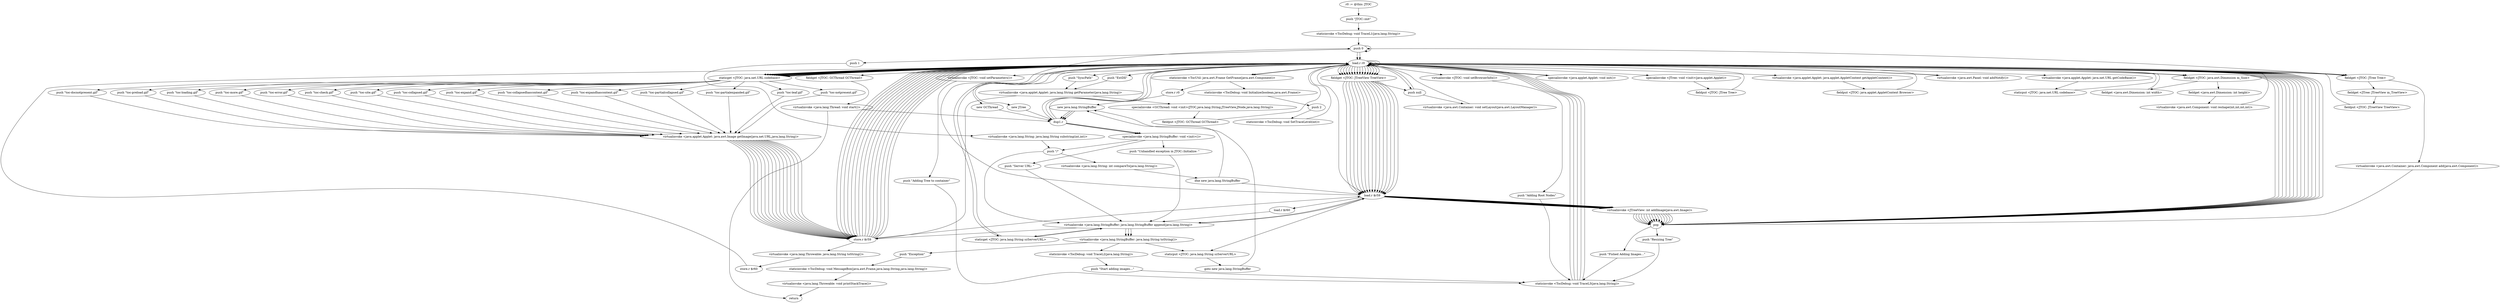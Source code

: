 digraph "" {
    "r0 := @this: JTOC"
    "push \"JTOC::init\""
    "r0 := @this: JTOC"->"push \"JTOC::init\"";
    "staticinvoke <TocDebug: void TraceL1(java.lang.String)>"
    "push \"JTOC::init\""->"staticinvoke <TocDebug: void TraceL1(java.lang.String)>";
    "push 0"
    "staticinvoke <TocDebug: void TraceL1(java.lang.String)>"->"push 0";
    "load.r r0"
    "push 0"->"load.r r0";
    "staticinvoke <TocUtil: java.awt.Frame GetFrame(java.awt.Component)>"
    "load.r r0"->"staticinvoke <TocUtil: java.awt.Frame GetFrame(java.awt.Component)>";
    "staticinvoke <TocDebug: void Initialize(boolean,java.awt.Frame)>"
    "staticinvoke <TocUtil: java.awt.Frame GetFrame(java.awt.Component)>"->"staticinvoke <TocDebug: void Initialize(boolean,java.awt.Frame)>";
    "push 2"
    "staticinvoke <TocDebug: void Initialize(boolean,java.awt.Frame)>"->"push 2";
    "staticinvoke <TocDebug: void SetTraceLevel(int)>"
    "push 2"->"staticinvoke <TocDebug: void SetTraceLevel(int)>";
    "staticinvoke <TocDebug: void SetTraceLevel(int)>"->"load.r r0";
    "specialinvoke <java.applet.Applet: void init()>"
    "load.r r0"->"specialinvoke <java.applet.Applet: void init()>";
    "specialinvoke <java.applet.Applet: void init()>"->"load.r r0";
    "new JTree"
    "load.r r0"->"new JTree";
    "dup1.r"
    "new JTree"->"dup1.r";
    "dup1.r"->"load.r r0";
    "specialinvoke <JTree: void <init>(java.applet.Applet)>"
    "load.r r0"->"specialinvoke <JTree: void <init>(java.applet.Applet)>";
    "fieldput <JTOC: JTree Tree>"
    "specialinvoke <JTree: void <init>(java.applet.Applet)>"->"fieldput <JTOC: JTree Tree>";
    "fieldput <JTOC: JTree Tree>"->"load.r r0";
    "load.r r0"->"load.r r0";
    "fieldget <JTOC: JTree Tree>"
    "load.r r0"->"fieldget <JTOC: JTree Tree>";
    "fieldget <JTree: JTreeView m_TreeView>"
    "fieldget <JTOC: JTree Tree>"->"fieldget <JTree: JTreeView m_TreeView>";
    "fieldput <JTOC: JTreeView TreeView>"
    "fieldget <JTree: JTreeView m_TreeView>"->"fieldput <JTOC: JTreeView TreeView>";
    "fieldput <JTOC: JTreeView TreeView>"->"load.r r0";
    "load.r r0"->"load.r r0";
    "virtualinvoke <java.applet.Applet: java.applet.AppletContext getAppletContext()>"
    "load.r r0"->"virtualinvoke <java.applet.Applet: java.applet.AppletContext getAppletContext()>";
    "fieldput <JTOC: java.applet.AppletContext Browser>"
    "virtualinvoke <java.applet.Applet: java.applet.AppletContext getAppletContext()>"->"fieldput <JTOC: java.applet.AppletContext Browser>";
    "fieldput <JTOC: java.applet.AppletContext Browser>"->"load.r r0";
    "push null"
    "load.r r0"->"push null";
    "virtualinvoke <java.awt.Container: void setLayout(java.awt.LayoutManager)>"
    "push null"->"virtualinvoke <java.awt.Container: void setLayout(java.awt.LayoutManager)>";
    "virtualinvoke <java.awt.Container: void setLayout(java.awt.LayoutManager)>"->"load.r r0";
    "virtualinvoke <java.awt.Panel: void addNotify()>"
    "load.r r0"->"virtualinvoke <java.awt.Panel: void addNotify()>";
    "virtualinvoke <java.awt.Panel: void addNotify()>"->"load.r r0";
    "virtualinvoke <java.applet.Applet: java.net.URL getCodeBase()>"
    "load.r r0"->"virtualinvoke <java.applet.Applet: java.net.URL getCodeBase()>";
    "staticput <JTOC: java.net.URL codebase>"
    "virtualinvoke <java.applet.Applet: java.net.URL getCodeBase()>"->"staticput <JTOC: java.net.URL codebase>";
    "staticput <JTOC: java.net.URL codebase>"->"load.r r0";
    "push \"ExtDll\""
    "load.r r0"->"push \"ExtDll\"";
    "virtualinvoke <java.applet.Applet: java.lang.String getParameter(java.lang.String)>"
    "push \"ExtDll\""->"virtualinvoke <java.applet.Applet: java.lang.String getParameter(java.lang.String)>";
    "store.r $r59"
    "virtualinvoke <java.applet.Applet: java.lang.String getParameter(java.lang.String)>"->"store.r $r59";
    "load.r $r59"
    "store.r $r59"->"load.r $r59";
    "load.r $r59"->"push 0";
    "push 1"
    "push 0"->"push 1";
    "virtualinvoke <java.lang.String: java.lang.String substring(int,int)>"
    "push 1"->"virtualinvoke <java.lang.String: java.lang.String substring(int,int)>";
    "push \"/\""
    "virtualinvoke <java.lang.String: java.lang.String substring(int,int)>"->"push \"/\"";
    "virtualinvoke <java.lang.String: int compareTo(java.lang.String)>"
    "push \"/\""->"virtualinvoke <java.lang.String: int compareTo(java.lang.String)>";
    "ifne new java.lang.StringBuffer"
    "virtualinvoke <java.lang.String: int compareTo(java.lang.String)>"->"ifne new java.lang.StringBuffer";
    "ifne new java.lang.StringBuffer"->"load.r $r59";
    "staticput <JTOC: java.lang.String szServerURL>"
    "load.r $r59"->"staticput <JTOC: java.lang.String szServerURL>";
    "goto new java.lang.StringBuffer"
    "staticput <JTOC: java.lang.String szServerURL>"->"goto new java.lang.StringBuffer";
    "new java.lang.StringBuffer"
    "goto new java.lang.StringBuffer"->"new java.lang.StringBuffer";
    "new java.lang.StringBuffer"->"dup1.r";
    "specialinvoke <java.lang.StringBuffer: void <init>()>"
    "dup1.r"->"specialinvoke <java.lang.StringBuffer: void <init>()>";
    "push \"Server URL: \""
    "specialinvoke <java.lang.StringBuffer: void <init>()>"->"push \"Server URL: \"";
    "virtualinvoke <java.lang.StringBuffer: java.lang.StringBuffer append(java.lang.String)>"
    "push \"Server URL: \""->"virtualinvoke <java.lang.StringBuffer: java.lang.StringBuffer append(java.lang.String)>";
    "staticget <JTOC: java.lang.String szServerURL>"
    "virtualinvoke <java.lang.StringBuffer: java.lang.StringBuffer append(java.lang.String)>"->"staticget <JTOC: java.lang.String szServerURL>";
    "staticget <JTOC: java.lang.String szServerURL>"->"virtualinvoke <java.lang.StringBuffer: java.lang.StringBuffer append(java.lang.String)>";
    "virtualinvoke <java.lang.StringBuffer: java.lang.String toString()>"
    "virtualinvoke <java.lang.StringBuffer: java.lang.StringBuffer append(java.lang.String)>"->"virtualinvoke <java.lang.StringBuffer: java.lang.String toString()>";
    "staticinvoke <TocDebug: void TraceL2(java.lang.String)>"
    "virtualinvoke <java.lang.StringBuffer: java.lang.String toString()>"->"staticinvoke <TocDebug: void TraceL2(java.lang.String)>";
    "push \"Start adding images...\""
    "staticinvoke <TocDebug: void TraceL2(java.lang.String)>"->"push \"Start adding images...\"";
    "staticinvoke <TocDebug: void TraceL3(java.lang.String)>"
    "push \"Start adding images...\""->"staticinvoke <TocDebug: void TraceL3(java.lang.String)>";
    "staticinvoke <TocDebug: void TraceL3(java.lang.String)>"->"load.r r0";
    "staticget <JTOC: java.net.URL codebase>"
    "load.r r0"->"staticget <JTOC: java.net.URL codebase>";
    "push \"toc-check.gif\""
    "staticget <JTOC: java.net.URL codebase>"->"push \"toc-check.gif\"";
    "virtualinvoke <java.applet.Applet: java.awt.Image getImage(java.net.URL,java.lang.String)>"
    "push \"toc-check.gif\""->"virtualinvoke <java.applet.Applet: java.awt.Image getImage(java.net.URL,java.lang.String)>";
    "virtualinvoke <java.applet.Applet: java.awt.Image getImage(java.net.URL,java.lang.String)>"->"store.r $r59";
    "store.r $r59"->"load.r r0";
    "fieldget <JTOC: JTreeView TreeView>"
    "load.r r0"->"fieldget <JTOC: JTreeView TreeView>";
    "fieldget <JTOC: JTreeView TreeView>"->"load.r $r59";
    "virtualinvoke <JTreeView: int addImage(java.awt.Image)>"
    "load.r $r59"->"virtualinvoke <JTreeView: int addImage(java.awt.Image)>";
    "pop"
    "virtualinvoke <JTreeView: int addImage(java.awt.Image)>"->"pop";
    "pop"->"load.r r0";
    "load.r r0"->"staticget <JTOC: java.net.URL codebase>";
    "push \"toc-site.gif\""
    "staticget <JTOC: java.net.URL codebase>"->"push \"toc-site.gif\"";
    "push \"toc-site.gif\""->"virtualinvoke <java.applet.Applet: java.awt.Image getImage(java.net.URL,java.lang.String)>";
    "virtualinvoke <java.applet.Applet: java.awt.Image getImage(java.net.URL,java.lang.String)>"->"store.r $r59";
    "store.r $r59"->"load.r r0";
    "load.r r0"->"fieldget <JTOC: JTreeView TreeView>";
    "fieldget <JTOC: JTreeView TreeView>"->"load.r $r59";
    "load.r $r59"->"virtualinvoke <JTreeView: int addImage(java.awt.Image)>";
    "virtualinvoke <JTreeView: int addImage(java.awt.Image)>"->"pop";
    "pop"->"load.r r0";
    "load.r r0"->"staticget <JTOC: java.net.URL codebase>";
    "push \"toc-collapsed.gif\""
    "staticget <JTOC: java.net.URL codebase>"->"push \"toc-collapsed.gif\"";
    "push \"toc-collapsed.gif\""->"virtualinvoke <java.applet.Applet: java.awt.Image getImage(java.net.URL,java.lang.String)>";
    "virtualinvoke <java.applet.Applet: java.awt.Image getImage(java.net.URL,java.lang.String)>"->"store.r $r59";
    "store.r $r59"->"load.r r0";
    "load.r r0"->"fieldget <JTOC: JTreeView TreeView>";
    "fieldget <JTOC: JTreeView TreeView>"->"load.r $r59";
    "load.r $r59"->"virtualinvoke <JTreeView: int addImage(java.awt.Image)>";
    "virtualinvoke <JTreeView: int addImage(java.awt.Image)>"->"pop";
    "pop"->"load.r r0";
    "load.r r0"->"staticget <JTOC: java.net.URL codebase>";
    "push \"toc-expand.gif\""
    "staticget <JTOC: java.net.URL codebase>"->"push \"toc-expand.gif\"";
    "push \"toc-expand.gif\""->"virtualinvoke <java.applet.Applet: java.awt.Image getImage(java.net.URL,java.lang.String)>";
    "virtualinvoke <java.applet.Applet: java.awt.Image getImage(java.net.URL,java.lang.String)>"->"store.r $r59";
    "store.r $r59"->"load.r r0";
    "load.r r0"->"fieldget <JTOC: JTreeView TreeView>";
    "fieldget <JTOC: JTreeView TreeView>"->"load.r $r59";
    "load.r $r59"->"virtualinvoke <JTreeView: int addImage(java.awt.Image)>";
    "virtualinvoke <JTreeView: int addImage(java.awt.Image)>"->"pop";
    "pop"->"load.r r0";
    "load.r r0"->"staticget <JTOC: java.net.URL codebase>";
    "push \"toc-collapsedhascontent.gif\""
    "staticget <JTOC: java.net.URL codebase>"->"push \"toc-collapsedhascontent.gif\"";
    "push \"toc-collapsedhascontent.gif\""->"virtualinvoke <java.applet.Applet: java.awt.Image getImage(java.net.URL,java.lang.String)>";
    "virtualinvoke <java.applet.Applet: java.awt.Image getImage(java.net.URL,java.lang.String)>"->"store.r $r59";
    "store.r $r59"->"load.r r0";
    "load.r r0"->"fieldget <JTOC: JTreeView TreeView>";
    "fieldget <JTOC: JTreeView TreeView>"->"load.r $r59";
    "load.r $r59"->"virtualinvoke <JTreeView: int addImage(java.awt.Image)>";
    "virtualinvoke <JTreeView: int addImage(java.awt.Image)>"->"pop";
    "pop"->"load.r r0";
    "load.r r0"->"staticget <JTOC: java.net.URL codebase>";
    "push \"toc-expandhascontent.gif\""
    "staticget <JTOC: java.net.URL codebase>"->"push \"toc-expandhascontent.gif\"";
    "push \"toc-expandhascontent.gif\""->"virtualinvoke <java.applet.Applet: java.awt.Image getImage(java.net.URL,java.lang.String)>";
    "virtualinvoke <java.applet.Applet: java.awt.Image getImage(java.net.URL,java.lang.String)>"->"store.r $r59";
    "store.r $r59"->"load.r r0";
    "load.r r0"->"fieldget <JTOC: JTreeView TreeView>";
    "fieldget <JTOC: JTreeView TreeView>"->"load.r $r59";
    "load.r $r59"->"virtualinvoke <JTreeView: int addImage(java.awt.Image)>";
    "virtualinvoke <JTreeView: int addImage(java.awt.Image)>"->"pop";
    "pop"->"load.r r0";
    "load.r r0"->"staticget <JTOC: java.net.URL codebase>";
    "push \"toc-partialcollapsed.gif\""
    "staticget <JTOC: java.net.URL codebase>"->"push \"toc-partialcollapsed.gif\"";
    "push \"toc-partialcollapsed.gif\""->"virtualinvoke <java.applet.Applet: java.awt.Image getImage(java.net.URL,java.lang.String)>";
    "virtualinvoke <java.applet.Applet: java.awt.Image getImage(java.net.URL,java.lang.String)>"->"store.r $r59";
    "store.r $r59"->"load.r r0";
    "load.r r0"->"fieldget <JTOC: JTreeView TreeView>";
    "fieldget <JTOC: JTreeView TreeView>"->"load.r $r59";
    "load.r $r59"->"virtualinvoke <JTreeView: int addImage(java.awt.Image)>";
    "virtualinvoke <JTreeView: int addImage(java.awt.Image)>"->"pop";
    "pop"->"load.r r0";
    "load.r r0"->"staticget <JTOC: java.net.URL codebase>";
    "push \"toc-partialexpanded.gif\""
    "staticget <JTOC: java.net.URL codebase>"->"push \"toc-partialexpanded.gif\"";
    "push \"toc-partialexpanded.gif\""->"virtualinvoke <java.applet.Applet: java.awt.Image getImage(java.net.URL,java.lang.String)>";
    "virtualinvoke <java.applet.Applet: java.awt.Image getImage(java.net.URL,java.lang.String)>"->"store.r $r59";
    "store.r $r59"->"load.r r0";
    "load.r r0"->"fieldget <JTOC: JTreeView TreeView>";
    "fieldget <JTOC: JTreeView TreeView>"->"load.r $r59";
    "load.r $r59"->"virtualinvoke <JTreeView: int addImage(java.awt.Image)>";
    "virtualinvoke <JTreeView: int addImage(java.awt.Image)>"->"pop";
    "pop"->"load.r r0";
    "load.r r0"->"staticget <JTOC: java.net.URL codebase>";
    "push \"toc-leaf.gif\""
    "staticget <JTOC: java.net.URL codebase>"->"push \"toc-leaf.gif\"";
    "push \"toc-leaf.gif\""->"virtualinvoke <java.applet.Applet: java.awt.Image getImage(java.net.URL,java.lang.String)>";
    "virtualinvoke <java.applet.Applet: java.awt.Image getImage(java.net.URL,java.lang.String)>"->"store.r $r59";
    "store.r $r59"->"load.r r0";
    "load.r r0"->"fieldget <JTOC: JTreeView TreeView>";
    "fieldget <JTOC: JTreeView TreeView>"->"load.r $r59";
    "load.r $r59"->"virtualinvoke <JTreeView: int addImage(java.awt.Image)>";
    "virtualinvoke <JTreeView: int addImage(java.awt.Image)>"->"pop";
    "pop"->"load.r r0";
    "load.r r0"->"staticget <JTOC: java.net.URL codebase>";
    "push \"toc-notpresent.gif\""
    "staticget <JTOC: java.net.URL codebase>"->"push \"toc-notpresent.gif\"";
    "push \"toc-notpresent.gif\""->"virtualinvoke <java.applet.Applet: java.awt.Image getImage(java.net.URL,java.lang.String)>";
    "virtualinvoke <java.applet.Applet: java.awt.Image getImage(java.net.URL,java.lang.String)>"->"store.r $r59";
    "store.r $r59"->"load.r r0";
    "load.r r0"->"fieldget <JTOC: JTreeView TreeView>";
    "fieldget <JTOC: JTreeView TreeView>"->"load.r $r59";
    "load.r $r59"->"virtualinvoke <JTreeView: int addImage(java.awt.Image)>";
    "virtualinvoke <JTreeView: int addImage(java.awt.Image)>"->"pop";
    "pop"->"load.r r0";
    "load.r r0"->"staticget <JTOC: java.net.URL codebase>";
    "push \"toc-docnotpresent.gif\""
    "staticget <JTOC: java.net.URL codebase>"->"push \"toc-docnotpresent.gif\"";
    "push \"toc-docnotpresent.gif\""->"virtualinvoke <java.applet.Applet: java.awt.Image getImage(java.net.URL,java.lang.String)>";
    "virtualinvoke <java.applet.Applet: java.awt.Image getImage(java.net.URL,java.lang.String)>"->"store.r $r59";
    "store.r $r59"->"load.r r0";
    "load.r r0"->"fieldget <JTOC: JTreeView TreeView>";
    "fieldget <JTOC: JTreeView TreeView>"->"load.r $r59";
    "load.r $r59"->"virtualinvoke <JTreeView: int addImage(java.awt.Image)>";
    "virtualinvoke <JTreeView: int addImage(java.awt.Image)>"->"pop";
    "pop"->"load.r r0";
    "load.r r0"->"staticget <JTOC: java.net.URL codebase>";
    "push \"toc-preload.gif\""
    "staticget <JTOC: java.net.URL codebase>"->"push \"toc-preload.gif\"";
    "push \"toc-preload.gif\""->"virtualinvoke <java.applet.Applet: java.awt.Image getImage(java.net.URL,java.lang.String)>";
    "virtualinvoke <java.applet.Applet: java.awt.Image getImage(java.net.URL,java.lang.String)>"->"store.r $r59";
    "store.r $r59"->"load.r r0";
    "load.r r0"->"fieldget <JTOC: JTreeView TreeView>";
    "fieldget <JTOC: JTreeView TreeView>"->"load.r $r59";
    "load.r $r59"->"virtualinvoke <JTreeView: int addImage(java.awt.Image)>";
    "virtualinvoke <JTreeView: int addImage(java.awt.Image)>"->"pop";
    "pop"->"load.r r0";
    "load.r r0"->"staticget <JTOC: java.net.URL codebase>";
    "push \"toc-loading.gif\""
    "staticget <JTOC: java.net.URL codebase>"->"push \"toc-loading.gif\"";
    "push \"toc-loading.gif\""->"virtualinvoke <java.applet.Applet: java.awt.Image getImage(java.net.URL,java.lang.String)>";
    "virtualinvoke <java.applet.Applet: java.awt.Image getImage(java.net.URL,java.lang.String)>"->"store.r $r59";
    "store.r $r59"->"load.r r0";
    "load.r r0"->"fieldget <JTOC: JTreeView TreeView>";
    "fieldget <JTOC: JTreeView TreeView>"->"load.r $r59";
    "load.r $r59"->"virtualinvoke <JTreeView: int addImage(java.awt.Image)>";
    "virtualinvoke <JTreeView: int addImage(java.awt.Image)>"->"pop";
    "pop"->"load.r r0";
    "load.r r0"->"staticget <JTOC: java.net.URL codebase>";
    "push \"toc-more.gif\""
    "staticget <JTOC: java.net.URL codebase>"->"push \"toc-more.gif\"";
    "push \"toc-more.gif\""->"virtualinvoke <java.applet.Applet: java.awt.Image getImage(java.net.URL,java.lang.String)>";
    "virtualinvoke <java.applet.Applet: java.awt.Image getImage(java.net.URL,java.lang.String)>"->"store.r $r59";
    "store.r $r59"->"load.r r0";
    "load.r r0"->"fieldget <JTOC: JTreeView TreeView>";
    "fieldget <JTOC: JTreeView TreeView>"->"load.r $r59";
    "load.r $r59"->"virtualinvoke <JTreeView: int addImage(java.awt.Image)>";
    "virtualinvoke <JTreeView: int addImage(java.awt.Image)>"->"pop";
    "pop"->"load.r r0";
    "load.r r0"->"staticget <JTOC: java.net.URL codebase>";
    "push \"toc-error.gif\""
    "staticget <JTOC: java.net.URL codebase>"->"push \"toc-error.gif\"";
    "push \"toc-error.gif\""->"virtualinvoke <java.applet.Applet: java.awt.Image getImage(java.net.URL,java.lang.String)>";
    "virtualinvoke <java.applet.Applet: java.awt.Image getImage(java.net.URL,java.lang.String)>"->"store.r $r59";
    "store.r $r59"->"load.r r0";
    "load.r r0"->"fieldget <JTOC: JTreeView TreeView>";
    "fieldget <JTOC: JTreeView TreeView>"->"load.r $r59";
    "load.r $r59"->"virtualinvoke <JTreeView: int addImage(java.awt.Image)>";
    "virtualinvoke <JTreeView: int addImage(java.awt.Image)>"->"pop";
    "push \"Fished Adding Images...\""
    "pop"->"push \"Fished Adding Images...\"";
    "push \"Fished Adding Images...\""->"staticinvoke <TocDebug: void TraceL3(java.lang.String)>";
    "staticinvoke <TocDebug: void TraceL3(java.lang.String)>"->"load.r r0";
    "virtualinvoke <JTOC: void setParameters()>"
    "load.r r0"->"virtualinvoke <JTOC: void setParameters()>";
    "push \"Adding Tree to container\""
    "virtualinvoke <JTOC: void setParameters()>"->"push \"Adding Tree to container\"";
    "push \"Adding Tree to container\""->"staticinvoke <TocDebug: void TraceL3(java.lang.String)>";
    "staticinvoke <TocDebug: void TraceL3(java.lang.String)>"->"load.r r0";
    "load.r r0"->"load.r r0";
    "load.r r0"->"fieldget <JTOC: JTree Tree>";
    "virtualinvoke <java.awt.Container: java.awt.Component add(java.awt.Component)>"
    "fieldget <JTOC: JTree Tree>"->"virtualinvoke <java.awt.Container: java.awt.Component add(java.awt.Component)>";
    "virtualinvoke <java.awt.Container: java.awt.Component add(java.awt.Component)>"->"pop";
    "push \"Resizing Tree\""
    "pop"->"push \"Resizing Tree\"";
    "push \"Resizing Tree\""->"staticinvoke <TocDebug: void TraceL3(java.lang.String)>";
    "staticinvoke <TocDebug: void TraceL3(java.lang.String)>"->"load.r r0";
    "load.r r0"->"fieldget <JTOC: JTree Tree>";
    "fieldget <JTOC: JTree Tree>"->"push 0";
    "push 0"->"push 0";
    "push 0"->"load.r r0";
    "fieldget <JTOC: java.awt.Dimension m_Size>"
    "load.r r0"->"fieldget <JTOC: java.awt.Dimension m_Size>";
    "fieldget <java.awt.Dimension: int width>"
    "fieldget <JTOC: java.awt.Dimension m_Size>"->"fieldget <java.awt.Dimension: int width>";
    "fieldget <java.awt.Dimension: int width>"->"load.r r0";
    "load.r r0"->"fieldget <JTOC: java.awt.Dimension m_Size>";
    "fieldget <java.awt.Dimension: int height>"
    "fieldget <JTOC: java.awt.Dimension m_Size>"->"fieldget <java.awt.Dimension: int height>";
    "virtualinvoke <java.awt.Component: void reshape(int,int,int,int)>"
    "fieldget <java.awt.Dimension: int height>"->"virtualinvoke <java.awt.Component: void reshape(int,int,int,int)>";
    "virtualinvoke <java.awt.Component: void reshape(int,int,int,int)>"->"load.r r0";
    "virtualinvoke <JTOC: void setBrowserInfo()>"
    "load.r r0"->"virtualinvoke <JTOC: void setBrowserInfo()>";
    "push \"Adding Root Nodes\""
    "virtualinvoke <JTOC: void setBrowserInfo()>"->"push \"Adding Root Nodes\"";
    "push \"Adding Root Nodes\""->"staticinvoke <TocDebug: void TraceL3(java.lang.String)>";
    "staticinvoke <TocDebug: void TraceL3(java.lang.String)>"->"load.r r0";
    "new GCThread"
    "load.r r0"->"new GCThread";
    "new GCThread"->"dup1.r";
    "dup1.r"->"load.r r0";
    "load.r r0"->"staticget <JTOC: java.lang.String szServerURL>";
    "staticget <JTOC: java.lang.String szServerURL>"->"load.r r0";
    "load.r r0"->"fieldget <JTOC: JTreeView TreeView>";
    "fieldget <JTOC: JTreeView TreeView>"->"push null";
    "push null"->"load.r r0";
    "push \"SyncPath\""
    "load.r r0"->"push \"SyncPath\"";
    "push \"SyncPath\""->"virtualinvoke <java.applet.Applet: java.lang.String getParameter(java.lang.String)>";
    "specialinvoke <GCThread: void <init>(JTOC,java.lang.String,JTreeView,JNode,java.lang.String)>"
    "virtualinvoke <java.applet.Applet: java.lang.String getParameter(java.lang.String)>"->"specialinvoke <GCThread: void <init>(JTOC,java.lang.String,JTreeView,JNode,java.lang.String)>";
    "fieldput <JTOC: GCThread GCThread>"
    "specialinvoke <GCThread: void <init>(JTOC,java.lang.String,JTreeView,JNode,java.lang.String)>"->"fieldput <JTOC: GCThread GCThread>";
    "fieldput <JTOC: GCThread GCThread>"->"load.r r0";
    "fieldget <JTOC: GCThread GCThread>"
    "load.r r0"->"fieldget <JTOC: GCThread GCThread>";
    "virtualinvoke <java.lang.Thread: void start()>"
    "fieldget <JTOC: GCThread GCThread>"->"virtualinvoke <java.lang.Thread: void start()>";
    "return"
    "virtualinvoke <java.lang.Thread: void start()>"->"return";
    "virtualinvoke <java.lang.Thread: void start()>"->"dup1.r";
    "dup1.r"->"load.r r0";
    "load.r r0"->"staticinvoke <TocUtil: java.awt.Frame GetFrame(java.awt.Component)>";
    "store.r r0"
    "staticinvoke <TocUtil: java.awt.Frame GetFrame(java.awt.Component)>"->"store.r r0";
    "store.r r0"->"new java.lang.StringBuffer";
    "new java.lang.StringBuffer"->"dup1.r";
    "dup1.r"->"specialinvoke <java.lang.StringBuffer: void <init>()>";
    "push \"Unhandled exception in JTOC::Initialize: \""
    "specialinvoke <java.lang.StringBuffer: void <init>()>"->"push \"Unhandled exception in JTOC::Initialize: \"";
    "push \"Unhandled exception in JTOC::Initialize: \""->"virtualinvoke <java.lang.StringBuffer: java.lang.StringBuffer append(java.lang.String)>";
    "virtualinvoke <java.lang.StringBuffer: java.lang.StringBuffer append(java.lang.String)>"->"store.r $r59";
    "virtualinvoke <java.lang.Throwable: java.lang.String toString()>"
    "store.r $r59"->"virtualinvoke <java.lang.Throwable: java.lang.String toString()>";
    "store.r $r60"
    "virtualinvoke <java.lang.Throwable: java.lang.String toString()>"->"store.r $r60";
    "store.r $r60"->"load.r r0";
    "load.r r0"->"load.r $r59";
    "load.r $r60"
    "load.r $r59"->"load.r $r60";
    "load.r $r60"->"virtualinvoke <java.lang.StringBuffer: java.lang.StringBuffer append(java.lang.String)>";
    "virtualinvoke <java.lang.StringBuffer: java.lang.StringBuffer append(java.lang.String)>"->"virtualinvoke <java.lang.StringBuffer: java.lang.String toString()>";
    "push \"Exception\""
    "virtualinvoke <java.lang.StringBuffer: java.lang.String toString()>"->"push \"Exception\"";
    "staticinvoke <TocDebug: void MessageBox(java.awt.Frame,java.lang.String,java.lang.String)>"
    "push \"Exception\""->"staticinvoke <TocDebug: void MessageBox(java.awt.Frame,java.lang.String,java.lang.String)>";
    "virtualinvoke <java.lang.Throwable: void printStackTrace()>"
    "staticinvoke <TocDebug: void MessageBox(java.awt.Frame,java.lang.String,java.lang.String)>"->"virtualinvoke <java.lang.Throwable: void printStackTrace()>";
    "virtualinvoke <java.lang.Throwable: void printStackTrace()>"->"return";
    "ifne new java.lang.StringBuffer"->"new java.lang.StringBuffer";
    "new java.lang.StringBuffer"->"dup1.r";
    "dup1.r"->"specialinvoke <java.lang.StringBuffer: void <init>()>";
    "specialinvoke <java.lang.StringBuffer: void <init>()>"->"push \"/\"";
    "push \"/\""->"virtualinvoke <java.lang.StringBuffer: java.lang.StringBuffer append(java.lang.String)>";
    "virtualinvoke <java.lang.StringBuffer: java.lang.StringBuffer append(java.lang.String)>"->"load.r $r59";
    "load.r $r59"->"virtualinvoke <java.lang.StringBuffer: java.lang.StringBuffer append(java.lang.String)>";
    "virtualinvoke <java.lang.StringBuffer: java.lang.StringBuffer append(java.lang.String)>"->"virtualinvoke <java.lang.StringBuffer: java.lang.String toString()>";
    "virtualinvoke <java.lang.StringBuffer: java.lang.String toString()>"->"staticput <JTOC: java.lang.String szServerURL>";
}
